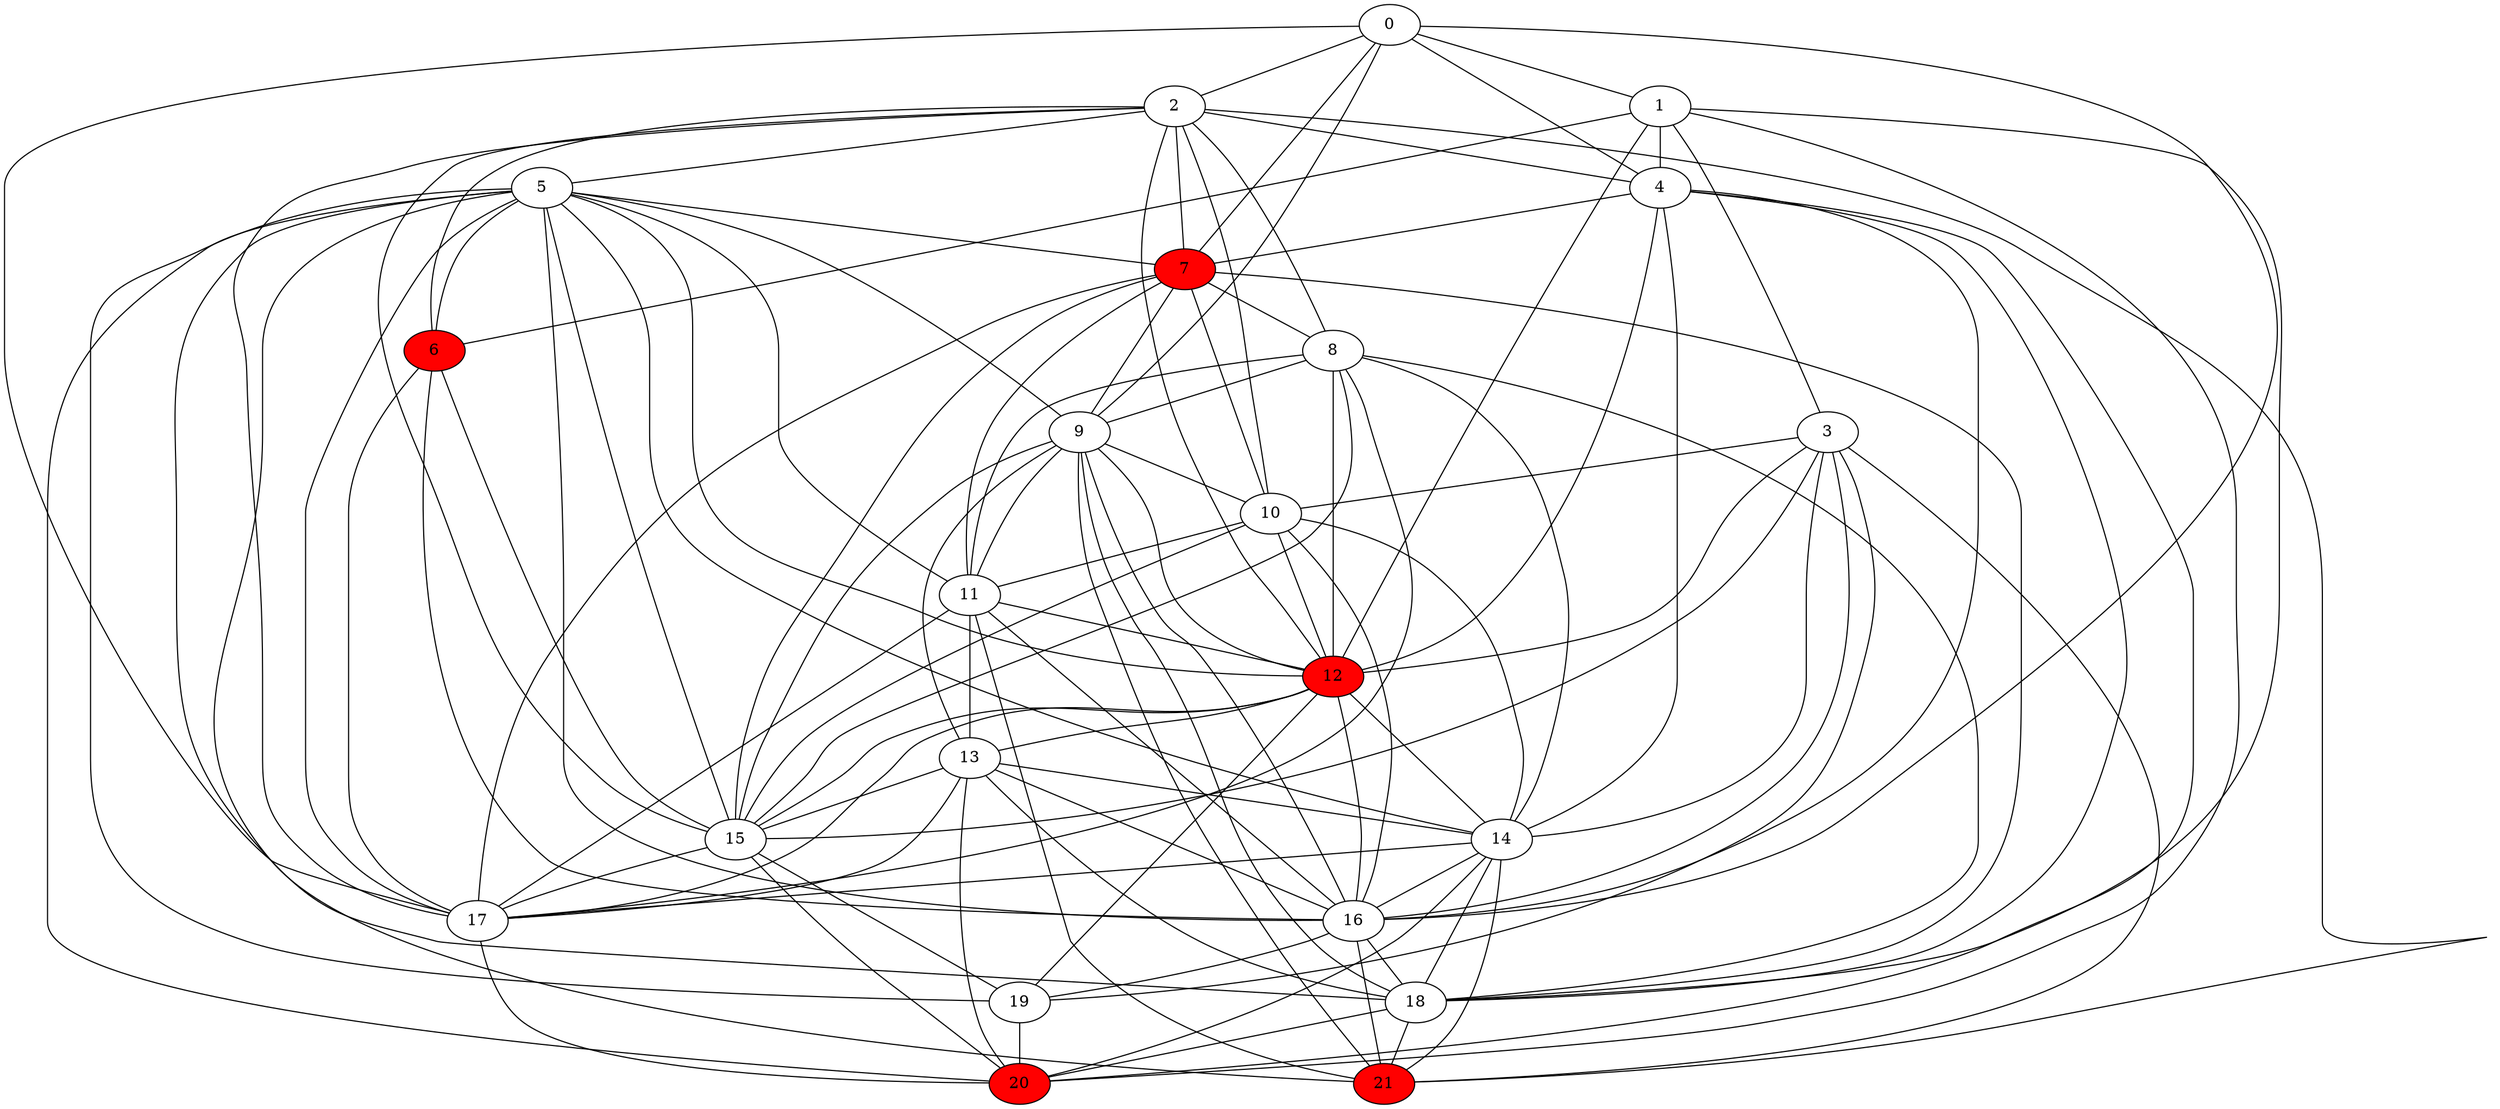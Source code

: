 graph HEU1 {
	0;
	1;
	2;
	3;
	4;
	5;
	6;
	7;
	8;
	9;
	10;
	11;
	12;
	13;
	14;
	15;
	16;
	17;
	18;
	19;
	20;
	21;
	0 -- 1;
	0 -- 2;
	0 -- 4;
	0 -- 7;
	0 -- 9;
	0 -- 16;
	0 -- 17;
	1 -- 3;
	1 -- 4;
	1 -- 6;
	1 -- 12;
	1 -- 18;
	1 -- 20;
	2 -- 4;
	2 -- 5;
	2 -- 6;
	2 -- 7;
	2 -- 8;
	2 -- 10;
	2 -- 12;
	2 -- 15;
	2 -- 17;
	2 -- 21;
	3 -- 10;
	3 -- 12;
	3 -- 14;
	3 -- 15;
	3 -- 16;
	3 -- 19;
	3 -- 21;
	4 -- 7;
	4 -- 12;
	4 -- 14;
	4 -- 16;
	4 -- 18;
	4 -- 20;
	5 -- 6;
	5 -- 7;
	5 -- 9;
	5 -- 11;
	5 -- 12;
	5 -- 14;
	5 -- 15;
	5 -- 16;
	5 -- 17;
	5 -- 18;
	5 -- 19;
	5 -- 20;
	5 -- 21;
	6 -- 15;
	6 -- 16;
	6 -- 17;
	7 -- 8;
	7 -- 9;
	7 -- 10;
	7 -- 11;
	7 -- 15;
	7 -- 17;
	7 -- 18;
	8 -- 9;
	8 -- 11;
	8 -- 12;
	8 -- 14;
	8 -- 15;
	8 -- 17;
	8 -- 18;
	9 -- 10;
	9 -- 11;
	9 -- 12;
	9 -- 13;
	9 -- 15;
	9 -- 16;
	9 -- 18;
	9 -- 21;
	10 -- 11;
	10 -- 12;
	10 -- 14;
	10 -- 15;
	10 -- 16;
	11 -- 12;
	11 -- 13;
	11 -- 16;
	11 -- 17;
	11 -- 21;
	12 -- 13;
	12 -- 14;
	12 -- 15;
	12 -- 16;
	12 -- 17;
	12 -- 19;
	13 -- 14;
	13 -- 15;
	13 -- 16;
	13 -- 17;
	13 -- 18;
	13 -- 20;
	14 -- 16;
	14 -- 17;
	14 -- 18;
	14 -- 20;
	14 -- 21;
	15 -- 17;
	15 -- 19;
	15 -- 20;
	16 -- 18;
	16 -- 19;
	16 -- 21;
	17 -- 20;
	18 -- 20;
	18 -- 21;
	19 -- 20;
    12 [style=filled, fillcolor=red];
    7 [style=filled, fillcolor=red];
    20 [style=filled, fillcolor=red];
    21 [style=filled, fillcolor=red];
    6 [style=filled, fillcolor=red];
}
